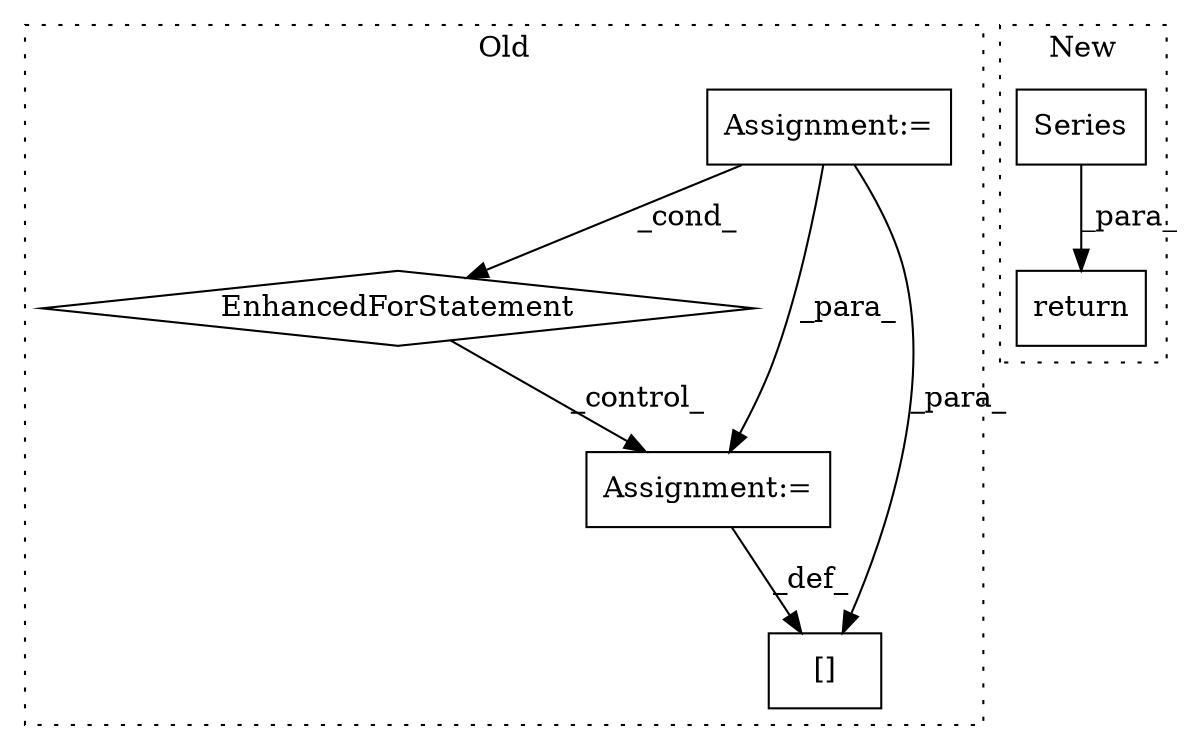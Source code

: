 digraph G {
subgraph cluster0 {
1 [label="EnhancedForStatement" a="70" s="2324,2408" l="53,2" shape="diamond"];
3 [label="Assignment:=" a="7" s="2324,2408" l="53,2" shape="box"];
4 [label="Assignment:=" a="7" s="2438" l="1" shape="box"];
5 [label="[]" a="2" s="2628,2641" l="4,1" shape="box"];
label = "Old";
style="dotted";
}
subgraph cluster1 {
2 [label="Series" a="32" s="3765,3775" l="7,1" shape="box"];
6 [label="return" a="41" s="3751" l="7" shape="box"];
label = "New";
style="dotted";
}
1 -> 4 [label="_control_"];
2 -> 6 [label="_para_"];
3 -> 1 [label="_cond_"];
3 -> 4 [label="_para_"];
3 -> 5 [label="_para_"];
4 -> 5 [label="_def_"];
}